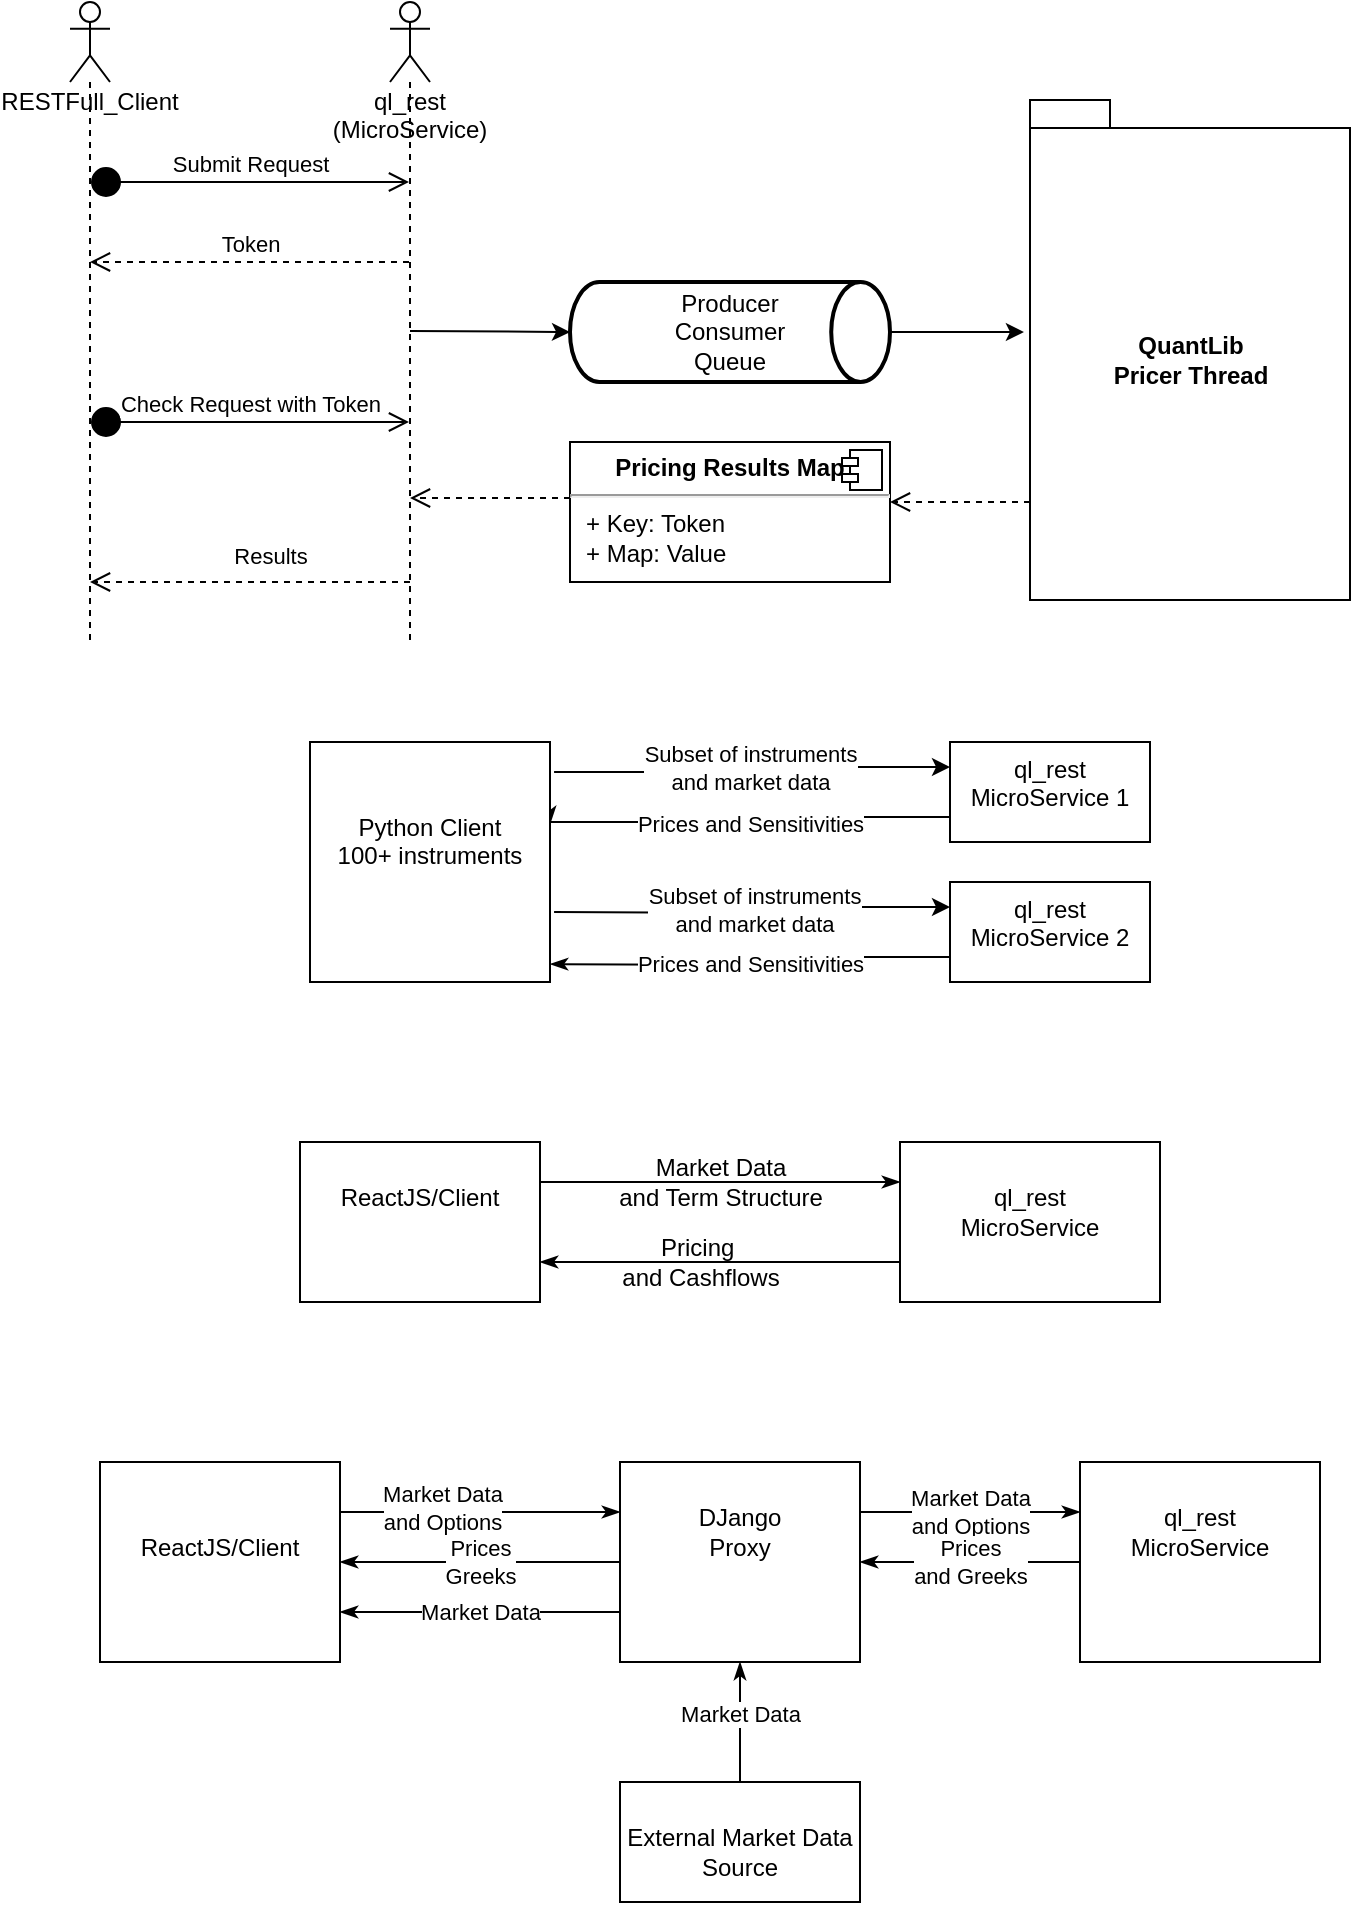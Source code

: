 <mxfile version="20.7.4" type="device"><diagram id="0SceghUL8NxFD8Bi6Qrp" name="Page-1"><mxGraphModel dx="1201" dy="803" grid="1" gridSize="10" guides="1" tooltips="1" connect="1" arrows="1" fold="1" page="1" pageScale="1" pageWidth="850" pageHeight="1100" math="0" shadow="0"><root><mxCell id="0"/><mxCell id="1" parent="0"/><mxCell id="VWsdl1EapDwzGpM8YF0_-9" value="RESTFull_Client" style="shape=umlLifeline;participant=umlActor;perimeter=lifelinePerimeter;whiteSpace=wrap;html=1;container=1;collapsible=0;recursiveResize=0;verticalAlign=top;spacingTop=36;outlineConnect=0;" vertex="1" parent="1"><mxGeometry x="105" y="30" width="20" height="320" as="geometry"/></mxCell><mxCell id="VWsdl1EapDwzGpM8YF0_-11" value="ql_rest&lt;br&gt;(MicroService)" style="shape=umlLifeline;participant=umlActor;perimeter=lifelinePerimeter;whiteSpace=wrap;html=1;container=1;collapsible=0;recursiveResize=0;verticalAlign=top;spacingTop=36;outlineConnect=0;" vertex="1" parent="1"><mxGeometry x="265" y="30" width="20" height="320" as="geometry"/></mxCell><mxCell id="VWsdl1EapDwzGpM8YF0_-15" value="Token" style="html=1;verticalAlign=bottom;endArrow=open;dashed=1;endSize=8;rounded=0;" edge="1" parent="1" source="VWsdl1EapDwzGpM8YF0_-11" target="VWsdl1EapDwzGpM8YF0_-9"><mxGeometry relative="1" as="geometry"><mxPoint x="455" y="370" as="sourcePoint"/><mxPoint x="375" y="370" as="targetPoint"/><Array as="points"><mxPoint x="265" y="160"/></Array></mxGeometry></mxCell><mxCell id="VWsdl1EapDwzGpM8YF0_-39" style="edgeStyle=orthogonalEdgeStyle;rounded=0;orthogonalLoop=1;jettySize=auto;html=1;exitX=1;exitY=0.5;exitDx=0;exitDy=0;exitPerimeter=0;entryX=-0.019;entryY=0.464;entryDx=0;entryDy=0;entryPerimeter=0;" edge="1" parent="1" source="VWsdl1EapDwzGpM8YF0_-16" target="VWsdl1EapDwzGpM8YF0_-17"><mxGeometry relative="1" as="geometry"/></mxCell><mxCell id="VWsdl1EapDwzGpM8YF0_-16" value="Producer&lt;br&gt;Consumer&lt;br&gt;Queue" style="strokeWidth=2;html=1;shape=mxgraph.flowchart.direct_data;whiteSpace=wrap;" vertex="1" parent="1"><mxGeometry x="355" y="170" width="160" height="50" as="geometry"/></mxCell><mxCell id="VWsdl1EapDwzGpM8YF0_-17" value="QuantLib&lt;br&gt;Pricer Thread" style="shape=folder;fontStyle=1;spacingTop=10;tabWidth=40;tabHeight=14;tabPosition=left;html=1;" vertex="1" parent="1"><mxGeometry x="585" y="79" width="160" height="250" as="geometry"/></mxCell><mxCell id="VWsdl1EapDwzGpM8YF0_-19" value="&lt;p style=&quot;margin:0px;margin-top:6px;text-align:center;&quot;&gt;&lt;b&gt;Pricing Results Map&lt;/b&gt;&lt;/p&gt;&lt;hr&gt;&lt;p style=&quot;margin:0px;margin-left:8px;&quot;&gt;+ Key: Token&lt;br&gt;+ Map: Value&lt;/p&gt;" style="align=left;overflow=fill;html=1;dropTarget=0;" vertex="1" parent="1"><mxGeometry x="355" y="250" width="160" height="70" as="geometry"/></mxCell><mxCell id="VWsdl1EapDwzGpM8YF0_-20" value="" style="shape=component;jettyWidth=8;jettyHeight=4;" vertex="1" parent="VWsdl1EapDwzGpM8YF0_-19"><mxGeometry x="1" width="20" height="20" relative="1" as="geometry"><mxPoint x="-24" y="4" as="offset"/></mxGeometry></mxCell><mxCell id="VWsdl1EapDwzGpM8YF0_-27" value="Check Request with Token" style="html=1;verticalAlign=bottom;startArrow=circle;startFill=1;endArrow=open;startSize=6;endSize=8;rounded=0;" edge="1" parent="1"><mxGeometry width="80" relative="1" as="geometry"><mxPoint x="115" y="240" as="sourcePoint"/><mxPoint x="274.5" y="240" as="targetPoint"/></mxGeometry></mxCell><mxCell id="VWsdl1EapDwzGpM8YF0_-29" value="" style="html=1;verticalAlign=bottom;endArrow=open;dashed=1;endSize=8;rounded=0;exitX=0;exitY=0.4;exitDx=0;exitDy=0;exitPerimeter=0;" edge="1" parent="1" source="VWsdl1EapDwzGpM8YF0_-19" target="VWsdl1EapDwzGpM8YF0_-11"><mxGeometry relative="1" as="geometry"><mxPoint x="355" y="280" as="sourcePoint"/><mxPoint x="275" y="320" as="targetPoint"/></mxGeometry></mxCell><mxCell id="VWsdl1EapDwzGpM8YF0_-30" value="Results" style="html=1;verticalAlign=bottom;endArrow=open;dashed=1;endSize=8;rounded=0;" edge="1" parent="1"><mxGeometry x="-0.125" y="-4" relative="1" as="geometry"><mxPoint x="275" y="320" as="sourcePoint"/><mxPoint x="115" y="320" as="targetPoint"/><Array as="points"><mxPoint x="265.5" y="320"/></Array><mxPoint as="offset"/></mxGeometry></mxCell><mxCell id="VWsdl1EapDwzGpM8YF0_-10" value="Submit Request" style="html=1;verticalAlign=bottom;startArrow=circle;startFill=1;endArrow=open;startSize=6;endSize=8;rounded=0;" edge="1" parent="1" source="VWsdl1EapDwzGpM8YF0_-9" target="VWsdl1EapDwzGpM8YF0_-11"><mxGeometry width="80" relative="1" as="geometry"><mxPoint x="125" y="110" as="sourcePoint"/><mxPoint x="275" y="110" as="targetPoint"/><Array as="points"><mxPoint x="245" y="120"/></Array></mxGeometry></mxCell><mxCell id="VWsdl1EapDwzGpM8YF0_-41" style="edgeStyle=orthogonalEdgeStyle;rounded=0;orthogonalLoop=1;jettySize=auto;html=1;exitX=1;exitY=0.5;exitDx=0;exitDy=0;exitPerimeter=0;entryX=0;entryY=0.5;entryDx=0;entryDy=0;entryPerimeter=0;" edge="1" parent="1" target="VWsdl1EapDwzGpM8YF0_-16"><mxGeometry relative="1" as="geometry"><mxPoint x="275" y="194.5" as="sourcePoint"/><mxPoint x="341.96" y="194.5" as="targetPoint"/></mxGeometry></mxCell><mxCell id="VWsdl1EapDwzGpM8YF0_-42" value="" style="html=1;verticalAlign=bottom;endArrow=open;dashed=1;endSize=8;rounded=0;" edge="1" parent="1"><mxGeometry x="-0.143" y="-10" relative="1" as="geometry"><mxPoint x="585" y="280" as="sourcePoint"/><mxPoint x="515" y="280" as="targetPoint"/><mxPoint as="offset"/></mxGeometry></mxCell><mxCell id="VWsdl1EapDwzGpM8YF0_-88" value="z" style="edgeStyle=orthogonalEdgeStyle;rounded=0;orthogonalLoop=1;jettySize=auto;html=1;exitX=0;exitY=0.75;exitDx=0;exitDy=0;entryX=1;entryY=0.342;entryDx=0;entryDy=0;startArrow=none;startFill=0;endArrow=classicThin;endFill=1;entryPerimeter=0;" edge="1" parent="1" source="VWsdl1EapDwzGpM8YF0_-48" target="VWsdl1EapDwzGpM8YF0_-55"><mxGeometry relative="1" as="geometry"><Array as="points"><mxPoint x="465" y="438"/><mxPoint x="465" y="440"/></Array></mxGeometry></mxCell><mxCell id="VWsdl1EapDwzGpM8YF0_-89" value="Prices and Sensitivities" style="edgeLabel;html=1;align=center;verticalAlign=middle;resizable=0;points=[];" vertex="1" connectable="0" parent="VWsdl1EapDwzGpM8YF0_-88"><mxGeometry x="-0.254" y="-2" relative="1" as="geometry"><mxPoint x="-24" y="5" as="offset"/></mxGeometry></mxCell><mxCell id="VWsdl1EapDwzGpM8YF0_-48" value="ql_rest&lt;br&gt;MicroService 1" style="whiteSpace=wrap;html=1;verticalAlign=top;" vertex="1" parent="1"><mxGeometry x="545" y="400" width="100" height="50" as="geometry"/></mxCell><mxCell id="VWsdl1EapDwzGpM8YF0_-55" value="&lt;br&gt;&lt;br&gt;Python Client&lt;br&gt;100+ instruments" style="whiteSpace=wrap;html=1;verticalAlign=top;" vertex="1" parent="1"><mxGeometry x="225" y="400" width="120" height="120" as="geometry"/></mxCell><mxCell id="VWsdl1EapDwzGpM8YF0_-97" style="edgeStyle=orthogonalEdgeStyle;rounded=0;orthogonalLoop=1;jettySize=auto;html=1;exitX=1;exitY=0.25;exitDx=0;exitDy=0;entryX=0;entryY=0.25;entryDx=0;entryDy=0;startArrow=none;startFill=0;endArrow=classicThin;endFill=1;" edge="1" parent="1" source="VWsdl1EapDwzGpM8YF0_-56" target="VWsdl1EapDwzGpM8YF0_-57"><mxGeometry relative="1" as="geometry"/></mxCell><mxCell id="VWsdl1EapDwzGpM8YF0_-56" value="&lt;br&gt;ReactJS/Client" style="whiteSpace=wrap;html=1;verticalAlign=top;" vertex="1" parent="1"><mxGeometry x="220" y="600" width="120" height="80" as="geometry"/></mxCell><mxCell id="VWsdl1EapDwzGpM8YF0_-100" style="edgeStyle=orthogonalEdgeStyle;rounded=0;orthogonalLoop=1;jettySize=auto;html=1;exitX=0;exitY=0.75;exitDx=0;exitDy=0;entryX=1;entryY=0.75;entryDx=0;entryDy=0;startArrow=none;startFill=0;endArrow=classicThin;endFill=1;" edge="1" parent="1" source="VWsdl1EapDwzGpM8YF0_-57" target="VWsdl1EapDwzGpM8YF0_-56"><mxGeometry relative="1" as="geometry"/></mxCell><mxCell id="VWsdl1EapDwzGpM8YF0_-57" value="&lt;br&gt;ql_rest&lt;br&gt;MicroService" style="whiteSpace=wrap;html=1;verticalAlign=top;" vertex="1" parent="1"><mxGeometry x="520" y="600" width="130" height="80" as="geometry"/></mxCell><mxCell id="VWsdl1EapDwzGpM8YF0_-105" style="edgeStyle=orthogonalEdgeStyle;rounded=0;orthogonalLoop=1;jettySize=auto;html=1;exitX=1;exitY=0.25;exitDx=0;exitDy=0;entryX=0;entryY=0.25;entryDx=0;entryDy=0;startArrow=none;startFill=0;endArrow=classicThin;endFill=1;" edge="1" parent="1" source="VWsdl1EapDwzGpM8YF0_-62" target="VWsdl1EapDwzGpM8YF0_-63"><mxGeometry relative="1" as="geometry"/></mxCell><mxCell id="VWsdl1EapDwzGpM8YF0_-106" value="Market Data&lt;br&gt;and Options" style="edgeLabel;html=1;align=center;verticalAlign=middle;resizable=0;points=[];" vertex="1" connectable="0" parent="VWsdl1EapDwzGpM8YF0_-105"><mxGeometry x="-0.28" y="2" relative="1" as="geometry"><mxPoint as="offset"/></mxGeometry></mxCell><mxCell id="VWsdl1EapDwzGpM8YF0_-62" value="&lt;br&gt;&lt;br&gt;ReactJS/Client" style="whiteSpace=wrap;html=1;verticalAlign=top;" vertex="1" parent="1"><mxGeometry x="120" y="760" width="120" height="100" as="geometry"/></mxCell><mxCell id="VWsdl1EapDwzGpM8YF0_-104" value="Market Data" style="edgeStyle=orthogonalEdgeStyle;rounded=0;orthogonalLoop=1;jettySize=auto;html=1;exitX=0;exitY=0.75;exitDx=0;exitDy=0;entryX=1;entryY=0.75;entryDx=0;entryDy=0;startArrow=none;startFill=0;endArrow=classicThin;endFill=1;" edge="1" parent="1" source="VWsdl1EapDwzGpM8YF0_-63" target="VWsdl1EapDwzGpM8YF0_-62"><mxGeometry relative="1" as="geometry"/></mxCell><mxCell id="VWsdl1EapDwzGpM8YF0_-107" value="Market Data&lt;br&gt;and Options" style="edgeStyle=orthogonalEdgeStyle;rounded=0;orthogonalLoop=1;jettySize=auto;html=1;exitX=1;exitY=0.25;exitDx=0;exitDy=0;entryX=0;entryY=0.25;entryDx=0;entryDy=0;startArrow=none;startFill=0;endArrow=classicThin;endFill=1;" edge="1" parent="1" source="VWsdl1EapDwzGpM8YF0_-63" target="VWsdl1EapDwzGpM8YF0_-64"><mxGeometry relative="1" as="geometry"/></mxCell><mxCell id="VWsdl1EapDwzGpM8YF0_-110" value="Prices&lt;br&gt;Greeks" style="edgeStyle=orthogonalEdgeStyle;rounded=0;orthogonalLoop=1;jettySize=auto;html=1;exitX=0;exitY=0.5;exitDx=0;exitDy=0;entryX=1;entryY=0.5;entryDx=0;entryDy=0;startArrow=none;startFill=0;endArrow=classicThin;endFill=1;" edge="1" parent="1" source="VWsdl1EapDwzGpM8YF0_-63" target="VWsdl1EapDwzGpM8YF0_-62"><mxGeometry relative="1" as="geometry"/></mxCell><mxCell id="VWsdl1EapDwzGpM8YF0_-63" value="&lt;br&gt;DJango&lt;br&gt;Proxy" style="whiteSpace=wrap;html=1;verticalAlign=top;" vertex="1" parent="1"><mxGeometry x="380" y="760" width="120" height="100" as="geometry"/></mxCell><mxCell id="VWsdl1EapDwzGpM8YF0_-108" value="Prices&lt;br&gt;and Greeks" style="edgeStyle=orthogonalEdgeStyle;rounded=0;orthogonalLoop=1;jettySize=auto;html=1;exitX=0;exitY=0.5;exitDx=0;exitDy=0;entryX=1;entryY=0.5;entryDx=0;entryDy=0;startArrow=none;startFill=0;endArrow=classicThin;endFill=1;" edge="1" parent="1" source="VWsdl1EapDwzGpM8YF0_-64" target="VWsdl1EapDwzGpM8YF0_-63"><mxGeometry relative="1" as="geometry"/></mxCell><mxCell id="VWsdl1EapDwzGpM8YF0_-64" value="&lt;br&gt;ql_rest&lt;br&gt;MicroService" style="whiteSpace=wrap;html=1;verticalAlign=top;" vertex="1" parent="1"><mxGeometry x="610" y="760" width="120" height="100" as="geometry"/></mxCell><mxCell id="VWsdl1EapDwzGpM8YF0_-81" style="edgeStyle=orthogonalEdgeStyle;rounded=0;orthogonalLoop=1;jettySize=auto;html=1;exitX=0.5;exitY=0;exitDx=0;exitDy=0;entryX=0.5;entryY=1;entryDx=0;entryDy=0;startArrow=none;startFill=0;endArrow=classicThin;endFill=1;" edge="1" parent="1" source="VWsdl1EapDwzGpM8YF0_-65" target="VWsdl1EapDwzGpM8YF0_-63"><mxGeometry relative="1" as="geometry"/></mxCell><mxCell id="VWsdl1EapDwzGpM8YF0_-103" value="Market Data" style="edgeLabel;html=1;align=center;verticalAlign=middle;resizable=0;points=[];" vertex="1" connectable="0" parent="VWsdl1EapDwzGpM8YF0_-81"><mxGeometry x="0.133" relative="1" as="geometry"><mxPoint as="offset"/></mxGeometry></mxCell><mxCell id="VWsdl1EapDwzGpM8YF0_-65" value="&lt;br&gt;External Market Data Source" style="whiteSpace=wrap;html=1;verticalAlign=top;" vertex="1" parent="1"><mxGeometry x="380" y="920" width="120" height="60" as="geometry"/></mxCell><mxCell id="VWsdl1EapDwzGpM8YF0_-90" value="Subset of instruments &lt;br&gt;and market data" style="edgeStyle=orthogonalEdgeStyle;rounded=0;orthogonalLoop=1;jettySize=auto;html=1;entryX=0;entryY=0.25;entryDx=0;entryDy=0;startArrow=none;startFill=0;exitX=1.017;exitY=0.125;exitDx=0;exitDy=0;exitPerimeter=0;" edge="1" parent="1" source="VWsdl1EapDwzGpM8YF0_-55" target="VWsdl1EapDwzGpM8YF0_-48"><mxGeometry relative="1" as="geometry"><mxPoint x="355" y="500" as="sourcePoint"/><mxPoint x="525" y="525" as="targetPoint"/></mxGeometry></mxCell><mxCell id="VWsdl1EapDwzGpM8YF0_-91" style="edgeStyle=orthogonalEdgeStyle;rounded=0;orthogonalLoop=1;jettySize=auto;html=1;exitX=0;exitY=0.75;exitDx=0;exitDy=0;entryX=1;entryY=0.342;entryDx=0;entryDy=0;startArrow=none;startFill=0;endArrow=classicThin;endFill=1;entryPerimeter=0;" edge="1" parent="1" source="VWsdl1EapDwzGpM8YF0_-93"><mxGeometry relative="1" as="geometry"><mxPoint x="345" y="511.04" as="targetPoint"/></mxGeometry></mxCell><mxCell id="VWsdl1EapDwzGpM8YF0_-92" value="Prices and Sensitivities" style="edgeLabel;html=1;align=center;verticalAlign=middle;resizable=0;points=[];" vertex="1" connectable="0" parent="VWsdl1EapDwzGpM8YF0_-91"><mxGeometry x="-0.254" y="-2" relative="1" as="geometry"><mxPoint x="-24" y="5" as="offset"/></mxGeometry></mxCell><mxCell id="VWsdl1EapDwzGpM8YF0_-93" value="ql_rest&lt;br&gt;MicroService 2" style="whiteSpace=wrap;html=1;verticalAlign=top;" vertex="1" parent="1"><mxGeometry x="545" y="470" width="100" height="50" as="geometry"/></mxCell><mxCell id="VWsdl1EapDwzGpM8YF0_-94" value="Subset of instruments &lt;br&gt;and market data" style="edgeStyle=orthogonalEdgeStyle;rounded=0;orthogonalLoop=1;jettySize=auto;html=1;entryX=0;entryY=0.25;entryDx=0;entryDy=0;startArrow=none;startFill=0;exitX=1.017;exitY=0.125;exitDx=0;exitDy=0;exitPerimeter=0;" edge="1" parent="1" target="VWsdl1EapDwzGpM8YF0_-93"><mxGeometry relative="1" as="geometry"><mxPoint x="347.04" y="485" as="sourcePoint"/><mxPoint x="525" y="595" as="targetPoint"/></mxGeometry></mxCell><mxCell id="VWsdl1EapDwzGpM8YF0_-98" value="Market Data&lt;br&gt;and Term Structure" style="text;html=1;align=center;verticalAlign=middle;resizable=0;points=[];autosize=1;strokeColor=none;fillColor=none;" vertex="1" parent="1"><mxGeometry x="365" y="600" width="130" height="40" as="geometry"/></mxCell><mxCell id="VWsdl1EapDwzGpM8YF0_-101" value="Pricing&amp;nbsp;&lt;br&gt;and Cashflows" style="text;html=1;align=center;verticalAlign=middle;resizable=0;points=[];autosize=1;strokeColor=none;fillColor=none;" vertex="1" parent="1"><mxGeometry x="370" y="640" width="100" height="40" as="geometry"/></mxCell></root></mxGraphModel></diagram></mxfile>